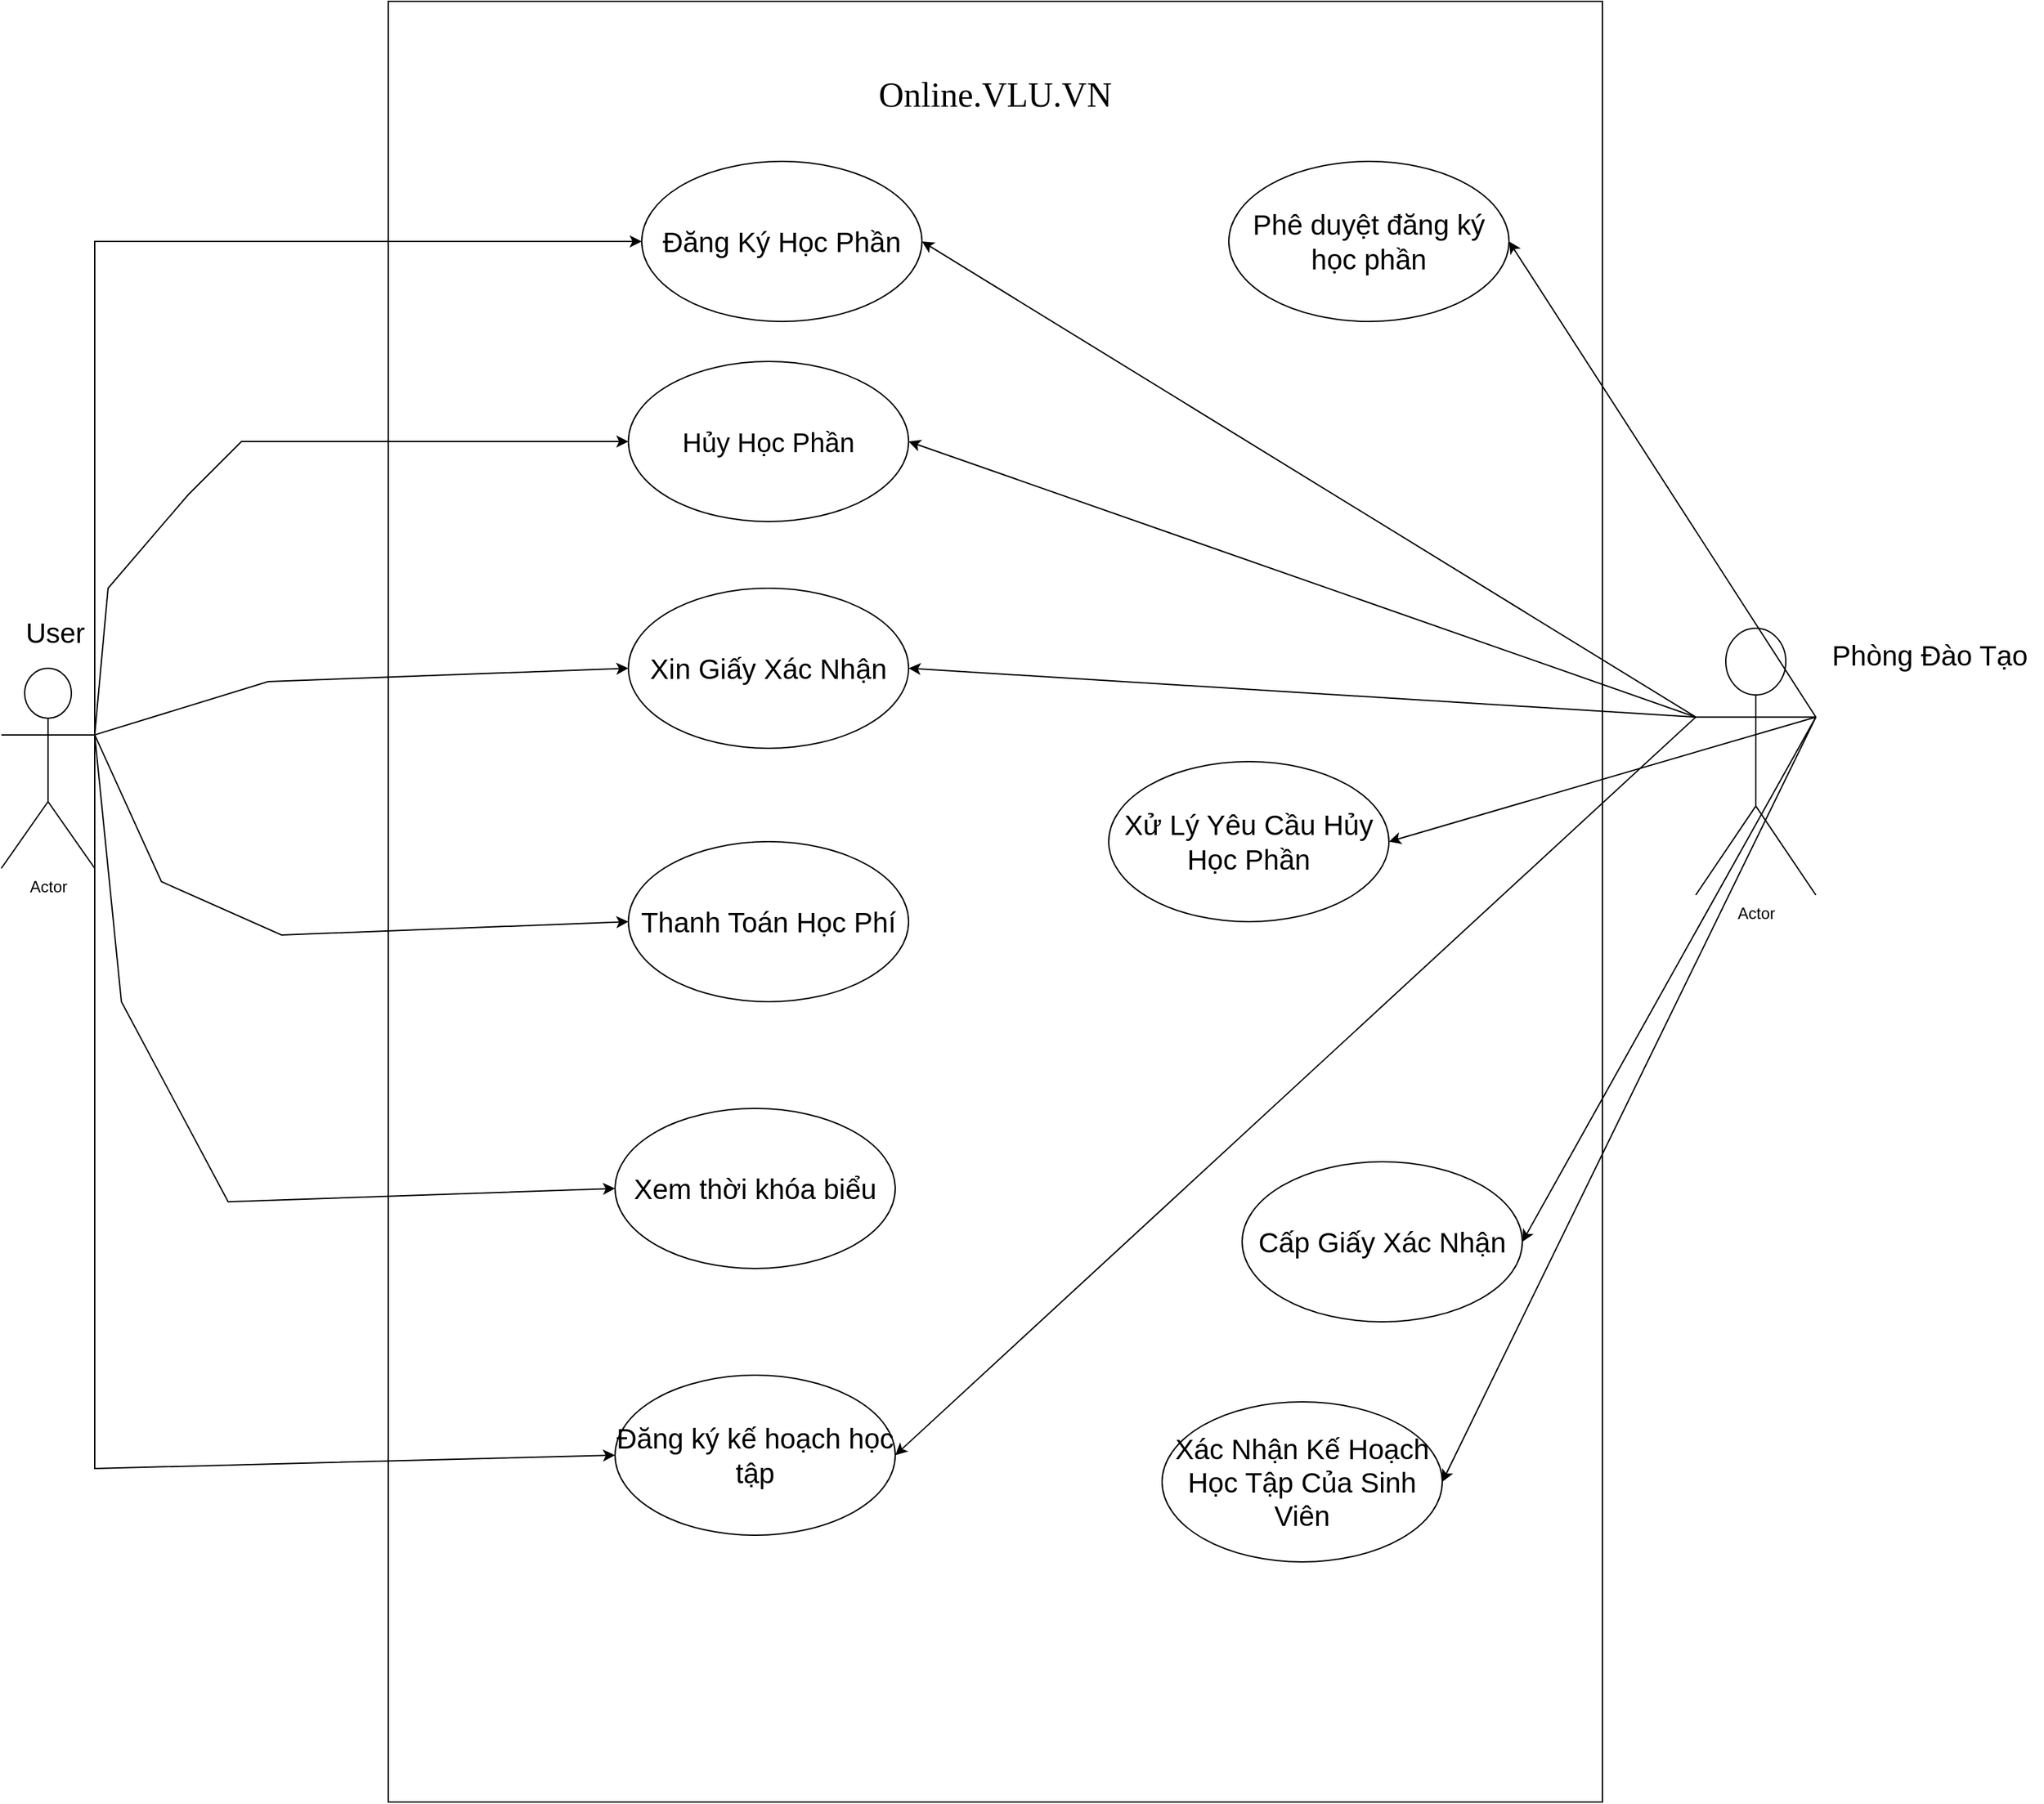 <mxfile version="24.7.17">
  <diagram name="Page-1" id="rAe8x9y1USvAWaOu_ALp">
    <mxGraphModel dx="2316" dy="1362" grid="1" gridSize="10" guides="1" tooltips="1" connect="1" arrows="1" fold="1" page="1" pageScale="1" pageWidth="2339" pageHeight="3300" math="0" shadow="0">
      <root>
        <mxCell id="0" />
        <mxCell id="1" parent="0" />
        <mxCell id="tG8vpS88pGXPYlAyhWyV-2" value="" style="rounded=0;whiteSpace=wrap;html=1;rotation=90;" vertex="1" parent="1">
          <mxGeometry x="710" y="600" width="1350" height="910" as="geometry" />
        </mxCell>
        <mxCell id="tG8vpS88pGXPYlAyhWyV-3" value="Actor" style="shape=umlActor;verticalLabelPosition=bottom;verticalAlign=top;html=1;outlineConnect=0;" vertex="1" parent="1">
          <mxGeometry x="640" y="880" width="70" height="150" as="geometry" />
        </mxCell>
        <mxCell id="tG8vpS88pGXPYlAyhWyV-6" value="&lt;font style=&quot;font-size: 21px;&quot;&gt;Đăng Ký Học Phần&lt;/font&gt;" style="ellipse;whiteSpace=wrap;html=1;" vertex="1" parent="1">
          <mxGeometry x="1120" y="500" width="210" height="120" as="geometry" />
        </mxCell>
        <mxCell id="tG8vpS88pGXPYlAyhWyV-11" value="&lt;font style=&quot;font-size: 20px;&quot;&gt;Hủy Học Phần&lt;/font&gt;" style="ellipse;whiteSpace=wrap;html=1;" vertex="1" parent="1">
          <mxGeometry x="1110" y="650" width="210" height="120" as="geometry" />
        </mxCell>
        <mxCell id="tG8vpS88pGXPYlAyhWyV-12" value="&lt;font style=&quot;font-size: 21px;&quot;&gt;Xin Giấy Xác Nhận&lt;/font&gt;" style="ellipse;whiteSpace=wrap;html=1;" vertex="1" parent="1">
          <mxGeometry x="1110" y="820" width="210" height="120" as="geometry" />
        </mxCell>
        <mxCell id="tG8vpS88pGXPYlAyhWyV-13" value="&lt;font style=&quot;font-size: 21px;&quot;&gt;Thanh Toán Học Phí&lt;/font&gt;" style="ellipse;whiteSpace=wrap;html=1;" vertex="1" parent="1">
          <mxGeometry x="1110" y="1010" width="210" height="120" as="geometry" />
        </mxCell>
        <mxCell id="tG8vpS88pGXPYlAyhWyV-14" value="&lt;font style=&quot;font-size: 21px;&quot;&gt;Xem thời khóa biểu&lt;/font&gt;" style="ellipse;whiteSpace=wrap;html=1;" vertex="1" parent="1">
          <mxGeometry x="1100" y="1210" width="210" height="120" as="geometry" />
        </mxCell>
        <mxCell id="tG8vpS88pGXPYlAyhWyV-15" value="&lt;font style=&quot;font-size: 21px;&quot;&gt;Đăng ký kế hoạch học tập&lt;/font&gt;" style="ellipse;whiteSpace=wrap;html=1;" vertex="1" parent="1">
          <mxGeometry x="1100" y="1410" width="210" height="120" as="geometry" />
        </mxCell>
        <mxCell id="tG8vpS88pGXPYlAyhWyV-16" value="&lt;font face=&quot;Times New Roman&quot; style=&quot;font-size: 26px;&quot;&gt;Online.VLU.VN&lt;/font&gt;" style="text;html=1;align=center;verticalAlign=middle;whiteSpace=wrap;rounded=0;" vertex="1" parent="1">
          <mxGeometry x="1290" y="400" width="190" height="100" as="geometry" />
        </mxCell>
        <mxCell id="tG8vpS88pGXPYlAyhWyV-17" value="" style="endArrow=classic;html=1;rounded=0;exitX=1;exitY=0.333;exitDx=0;exitDy=0;exitPerimeter=0;entryX=0;entryY=0.5;entryDx=0;entryDy=0;" edge="1" parent="1" source="tG8vpS88pGXPYlAyhWyV-3" target="tG8vpS88pGXPYlAyhWyV-6">
          <mxGeometry width="50" height="50" relative="1" as="geometry">
            <mxPoint x="1360" y="1070" as="sourcePoint" />
            <mxPoint x="1410" y="1020" as="targetPoint" />
            <Array as="points">
              <mxPoint x="710" y="560" />
            </Array>
          </mxGeometry>
        </mxCell>
        <mxCell id="tG8vpS88pGXPYlAyhWyV-18" value="" style="endArrow=classic;html=1;rounded=0;exitX=1;exitY=0.333;exitDx=0;exitDy=0;exitPerimeter=0;entryX=0;entryY=0.5;entryDx=0;entryDy=0;" edge="1" parent="1" source="tG8vpS88pGXPYlAyhWyV-3" target="tG8vpS88pGXPYlAyhWyV-11">
          <mxGeometry width="50" height="50" relative="1" as="geometry">
            <mxPoint x="1360" y="1070" as="sourcePoint" />
            <mxPoint x="1410" y="1020" as="targetPoint" />
            <Array as="points">
              <mxPoint x="720" y="820" />
              <mxPoint x="780" y="750" />
              <mxPoint x="820" y="710" />
            </Array>
          </mxGeometry>
        </mxCell>
        <mxCell id="tG8vpS88pGXPYlAyhWyV-19" value="" style="endArrow=classic;html=1;rounded=0;exitX=1;exitY=0.333;exitDx=0;exitDy=0;exitPerimeter=0;entryX=0;entryY=0.5;entryDx=0;entryDy=0;" edge="1" parent="1" source="tG8vpS88pGXPYlAyhWyV-3" target="tG8vpS88pGXPYlAyhWyV-12">
          <mxGeometry width="50" height="50" relative="1" as="geometry">
            <mxPoint x="1360" y="1070" as="sourcePoint" />
            <mxPoint x="1410" y="1020" as="targetPoint" />
            <Array as="points">
              <mxPoint x="840" y="890" />
            </Array>
          </mxGeometry>
        </mxCell>
        <mxCell id="tG8vpS88pGXPYlAyhWyV-20" value="" style="endArrow=classic;html=1;rounded=0;exitX=1;exitY=0.333;exitDx=0;exitDy=0;exitPerimeter=0;entryX=0;entryY=0.5;entryDx=0;entryDy=0;" edge="1" parent="1" source="tG8vpS88pGXPYlAyhWyV-3" target="tG8vpS88pGXPYlAyhWyV-13">
          <mxGeometry width="50" height="50" relative="1" as="geometry">
            <mxPoint x="1360" y="1070" as="sourcePoint" />
            <mxPoint x="1410" y="1020" as="targetPoint" />
            <Array as="points">
              <mxPoint x="760" y="1040" />
              <mxPoint x="850" y="1080" />
            </Array>
          </mxGeometry>
        </mxCell>
        <mxCell id="tG8vpS88pGXPYlAyhWyV-21" value="" style="endArrow=classic;html=1;rounded=0;exitX=1;exitY=0.333;exitDx=0;exitDy=0;exitPerimeter=0;entryX=0;entryY=0.5;entryDx=0;entryDy=0;" edge="1" parent="1" source="tG8vpS88pGXPYlAyhWyV-3" target="tG8vpS88pGXPYlAyhWyV-15">
          <mxGeometry width="50" height="50" relative="1" as="geometry">
            <mxPoint x="1360" y="1070" as="sourcePoint" />
            <mxPoint x="1410" y="1020" as="targetPoint" />
            <Array as="points">
              <mxPoint x="710" y="1480" />
            </Array>
          </mxGeometry>
        </mxCell>
        <mxCell id="tG8vpS88pGXPYlAyhWyV-22" value="" style="endArrow=classic;html=1;rounded=0;exitX=1;exitY=0.333;exitDx=0;exitDy=0;exitPerimeter=0;entryX=0;entryY=0.5;entryDx=0;entryDy=0;" edge="1" parent="1" source="tG8vpS88pGXPYlAyhWyV-3" target="tG8vpS88pGXPYlAyhWyV-14">
          <mxGeometry width="50" height="50" relative="1" as="geometry">
            <mxPoint x="1360" y="1070" as="sourcePoint" />
            <mxPoint x="1410" y="1020" as="targetPoint" />
            <Array as="points">
              <mxPoint x="730" y="1130" />
              <mxPoint x="810" y="1280" />
            </Array>
          </mxGeometry>
        </mxCell>
        <mxCell id="tG8vpS88pGXPYlAyhWyV-23" value="Actor" style="shape=umlActor;verticalLabelPosition=bottom;verticalAlign=top;html=1;outlineConnect=0;" vertex="1" parent="1">
          <mxGeometry x="1910" y="850" width="90" height="200" as="geometry" />
        </mxCell>
        <mxCell id="tG8vpS88pGXPYlAyhWyV-25" value="&lt;font style=&quot;font-size: 21px;&quot;&gt;Phê duyệt đăng ký học phần&lt;/font&gt;" style="ellipse;whiteSpace=wrap;html=1;" vertex="1" parent="1">
          <mxGeometry x="1560" y="500" width="210" height="120" as="geometry" />
        </mxCell>
        <mxCell id="tG8vpS88pGXPYlAyhWyV-26" value="" style="endArrow=classic;html=1;rounded=0;entryX=1;entryY=0.5;entryDx=0;entryDy=0;exitX=0;exitY=0.333;exitDx=0;exitDy=0;exitPerimeter=0;" edge="1" parent="1" source="tG8vpS88pGXPYlAyhWyV-23" target="tG8vpS88pGXPYlAyhWyV-6">
          <mxGeometry width="50" height="50" relative="1" as="geometry">
            <mxPoint x="1360" y="1030" as="sourcePoint" />
            <mxPoint x="1410" y="980" as="targetPoint" />
          </mxGeometry>
        </mxCell>
        <mxCell id="tG8vpS88pGXPYlAyhWyV-27" value="" style="endArrow=classic;html=1;rounded=0;entryX=1;entryY=0.5;entryDx=0;entryDy=0;exitX=0;exitY=0.333;exitDx=0;exitDy=0;exitPerimeter=0;" edge="1" parent="1" source="tG8vpS88pGXPYlAyhWyV-23" target="tG8vpS88pGXPYlAyhWyV-11">
          <mxGeometry width="50" height="50" relative="1" as="geometry">
            <mxPoint x="1360" y="1030" as="sourcePoint" />
            <mxPoint x="1410" y="980" as="targetPoint" />
          </mxGeometry>
        </mxCell>
        <mxCell id="tG8vpS88pGXPYlAyhWyV-28" value="" style="endArrow=classic;html=1;rounded=0;entryX=1;entryY=0.5;entryDx=0;entryDy=0;exitX=0;exitY=0.333;exitDx=0;exitDy=0;exitPerimeter=0;" edge="1" parent="1" source="tG8vpS88pGXPYlAyhWyV-23" target="tG8vpS88pGXPYlAyhWyV-12">
          <mxGeometry width="50" height="50" relative="1" as="geometry">
            <mxPoint x="1360" y="1030" as="sourcePoint" />
            <mxPoint x="1410" y="980" as="targetPoint" />
          </mxGeometry>
        </mxCell>
        <mxCell id="tG8vpS88pGXPYlAyhWyV-29" value="" style="endArrow=classic;html=1;rounded=0;entryX=1;entryY=0.5;entryDx=0;entryDy=0;exitX=0;exitY=0.333;exitDx=0;exitDy=0;exitPerimeter=0;" edge="1" parent="1" source="tG8vpS88pGXPYlAyhWyV-23" target="tG8vpS88pGXPYlAyhWyV-15">
          <mxGeometry width="50" height="50" relative="1" as="geometry">
            <mxPoint x="1360" y="1030" as="sourcePoint" />
            <mxPoint x="1410" y="980" as="targetPoint" />
          </mxGeometry>
        </mxCell>
        <mxCell id="tG8vpS88pGXPYlAyhWyV-31" value="&lt;font style=&quot;font-size: 21px;&quot;&gt;Xác Nhận Kế Hoạch Học Tập Của Sinh Viên&lt;/font&gt;" style="ellipse;whiteSpace=wrap;html=1;" vertex="1" parent="1">
          <mxGeometry x="1510" y="1430" width="210" height="120" as="geometry" />
        </mxCell>
        <mxCell id="tG8vpS88pGXPYlAyhWyV-32" value="&lt;font style=&quot;font-size: 21px;&quot;&gt;Cấp Giấy Xác Nhận&lt;/font&gt;" style="ellipse;whiteSpace=wrap;html=1;" vertex="1" parent="1">
          <mxGeometry x="1570" y="1250" width="210" height="120" as="geometry" />
        </mxCell>
        <mxCell id="tG8vpS88pGXPYlAyhWyV-33" value="&lt;font style=&quot;font-size: 21px;&quot;&gt;Xử Lý Yêu Cầu Hủy Học Phần&lt;/font&gt;" style="ellipse;whiteSpace=wrap;html=1;" vertex="1" parent="1">
          <mxGeometry x="1470" y="950" width="210" height="120" as="geometry" />
        </mxCell>
        <mxCell id="tG8vpS88pGXPYlAyhWyV-34" value="" style="endArrow=classic;html=1;rounded=0;entryX=1;entryY=0.5;entryDx=0;entryDy=0;exitX=1;exitY=0.333;exitDx=0;exitDy=0;exitPerimeter=0;" edge="1" parent="1" source="tG8vpS88pGXPYlAyhWyV-23" target="tG8vpS88pGXPYlAyhWyV-25">
          <mxGeometry width="50" height="50" relative="1" as="geometry">
            <mxPoint x="1360" y="1020" as="sourcePoint" />
            <mxPoint x="1410" y="970" as="targetPoint" />
          </mxGeometry>
        </mxCell>
        <mxCell id="tG8vpS88pGXPYlAyhWyV-35" value="" style="endArrow=classic;html=1;rounded=0;entryX=1;entryY=0.5;entryDx=0;entryDy=0;exitX=1;exitY=0.333;exitDx=0;exitDy=0;exitPerimeter=0;" edge="1" parent="1" source="tG8vpS88pGXPYlAyhWyV-23" target="tG8vpS88pGXPYlAyhWyV-33">
          <mxGeometry width="50" height="50" relative="1" as="geometry">
            <mxPoint x="1360" y="1020" as="sourcePoint" />
            <mxPoint x="1410" y="970" as="targetPoint" />
          </mxGeometry>
        </mxCell>
        <mxCell id="tG8vpS88pGXPYlAyhWyV-36" value="" style="endArrow=classic;html=1;rounded=0;entryX=1;entryY=0.5;entryDx=0;entryDy=0;exitX=1;exitY=0.333;exitDx=0;exitDy=0;exitPerimeter=0;" edge="1" parent="1" source="tG8vpS88pGXPYlAyhWyV-23" target="tG8vpS88pGXPYlAyhWyV-32">
          <mxGeometry width="50" height="50" relative="1" as="geometry">
            <mxPoint x="2000" y="930" as="sourcePoint" />
            <mxPoint x="1410" y="970" as="targetPoint" />
          </mxGeometry>
        </mxCell>
        <mxCell id="tG8vpS88pGXPYlAyhWyV-37" value="" style="endArrow=classic;html=1;rounded=0;entryX=1;entryY=0.5;entryDx=0;entryDy=0;exitX=1;exitY=0.333;exitDx=0;exitDy=0;exitPerimeter=0;" edge="1" parent="1" source="tG8vpS88pGXPYlAyhWyV-23" target="tG8vpS88pGXPYlAyhWyV-31">
          <mxGeometry width="50" height="50" relative="1" as="geometry">
            <mxPoint x="1360" y="1020" as="sourcePoint" />
            <mxPoint x="1410" y="970" as="targetPoint" />
          </mxGeometry>
        </mxCell>
        <mxCell id="tG8vpS88pGXPYlAyhWyV-38" value="&lt;span style=&quot;font-size: 21px;&quot;&gt;User&lt;/span&gt;" style="text;html=1;align=center;verticalAlign=middle;resizable=0;points=[];autosize=1;strokeColor=none;fillColor=none;" vertex="1" parent="1">
          <mxGeometry x="645" y="833" width="70" height="40" as="geometry" />
        </mxCell>
        <mxCell id="tG8vpS88pGXPYlAyhWyV-39" value="&lt;font style=&quot;font-size: 21px;&quot;&gt;Phòng Đào Tạo&lt;/font&gt;" style="text;html=1;align=center;verticalAlign=middle;resizable=0;points=[];autosize=1;strokeColor=none;fillColor=none;" vertex="1" parent="1">
          <mxGeometry x="2000" y="850" width="170" height="40" as="geometry" />
        </mxCell>
      </root>
    </mxGraphModel>
  </diagram>
</mxfile>
